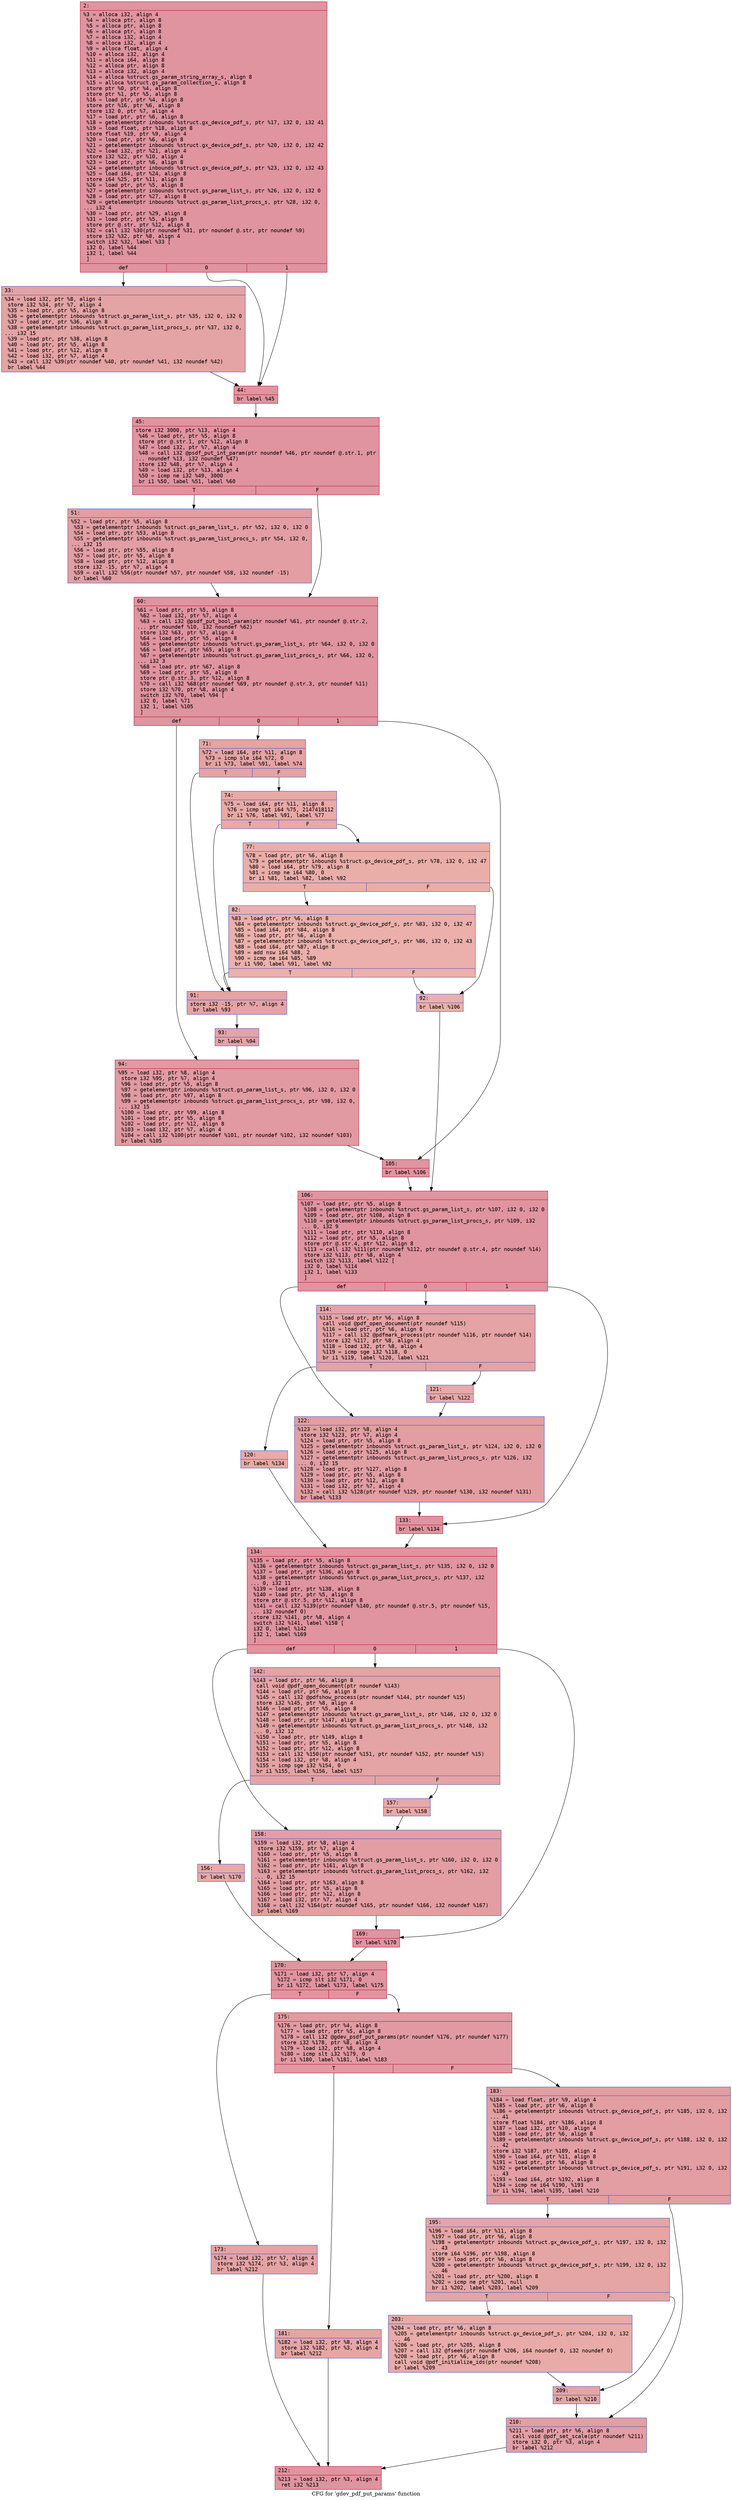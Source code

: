 digraph "CFG for 'gdev_pdf_put_params' function" {
	label="CFG for 'gdev_pdf_put_params' function";

	Node0x6000029562b0 [shape=record,color="#b70d28ff", style=filled, fillcolor="#b70d2870" fontname="Courier",label="{2:\l|  %3 = alloca i32, align 4\l  %4 = alloca ptr, align 8\l  %5 = alloca ptr, align 8\l  %6 = alloca ptr, align 8\l  %7 = alloca i32, align 4\l  %8 = alloca i32, align 4\l  %9 = alloca float, align 4\l  %10 = alloca i32, align 4\l  %11 = alloca i64, align 8\l  %12 = alloca ptr, align 8\l  %13 = alloca i32, align 4\l  %14 = alloca %struct.gs_param_string_array_s, align 8\l  %15 = alloca %struct.gs_param_collection_s, align 8\l  store ptr %0, ptr %4, align 8\l  store ptr %1, ptr %5, align 8\l  %16 = load ptr, ptr %4, align 8\l  store ptr %16, ptr %6, align 8\l  store i32 0, ptr %7, align 4\l  %17 = load ptr, ptr %6, align 8\l  %18 = getelementptr inbounds %struct.gx_device_pdf_s, ptr %17, i32 0, i32 41\l  %19 = load float, ptr %18, align 8\l  store float %19, ptr %9, align 4\l  %20 = load ptr, ptr %6, align 8\l  %21 = getelementptr inbounds %struct.gx_device_pdf_s, ptr %20, i32 0, i32 42\l  %22 = load i32, ptr %21, align 4\l  store i32 %22, ptr %10, align 4\l  %23 = load ptr, ptr %6, align 8\l  %24 = getelementptr inbounds %struct.gx_device_pdf_s, ptr %23, i32 0, i32 43\l  %25 = load i64, ptr %24, align 8\l  store i64 %25, ptr %11, align 8\l  %26 = load ptr, ptr %5, align 8\l  %27 = getelementptr inbounds %struct.gs_param_list_s, ptr %26, i32 0, i32 0\l  %28 = load ptr, ptr %27, align 8\l  %29 = getelementptr inbounds %struct.gs_param_list_procs_s, ptr %28, i32 0,\l... i32 4\l  %30 = load ptr, ptr %29, align 8\l  %31 = load ptr, ptr %5, align 8\l  store ptr @.str, ptr %12, align 8\l  %32 = call i32 %30(ptr noundef %31, ptr noundef @.str, ptr noundef %9)\l  store i32 %32, ptr %8, align 4\l  switch i32 %32, label %33 [\l    i32 0, label %44\l    i32 1, label %44\l  ]\l|{<s0>def|<s1>0|<s2>1}}"];
	Node0x6000029562b0:s0 -> Node0x600002956300[tooltip="2 -> 33\nProbability 33.33%" ];
	Node0x6000029562b0:s1 -> Node0x600002956350[tooltip="2 -> 44\nProbability 66.67%" ];
	Node0x6000029562b0:s2 -> Node0x600002956350[tooltip="2 -> 44\nProbability 66.67%" ];
	Node0x600002956300 [shape=record,color="#3d50c3ff", style=filled, fillcolor="#c32e3170" fontname="Courier",label="{33:\l|  %34 = load i32, ptr %8, align 4\l  store i32 %34, ptr %7, align 4\l  %35 = load ptr, ptr %5, align 8\l  %36 = getelementptr inbounds %struct.gs_param_list_s, ptr %35, i32 0, i32 0\l  %37 = load ptr, ptr %36, align 8\l  %38 = getelementptr inbounds %struct.gs_param_list_procs_s, ptr %37, i32 0,\l... i32 15\l  %39 = load ptr, ptr %38, align 8\l  %40 = load ptr, ptr %5, align 8\l  %41 = load ptr, ptr %12, align 8\l  %42 = load i32, ptr %7, align 4\l  %43 = call i32 %39(ptr noundef %40, ptr noundef %41, i32 noundef %42)\l  br label %44\l}"];
	Node0x600002956300 -> Node0x600002956350[tooltip="33 -> 44\nProbability 100.00%" ];
	Node0x600002956350 [shape=record,color="#b70d28ff", style=filled, fillcolor="#b70d2870" fontname="Courier",label="{44:\l|  br label %45\l}"];
	Node0x600002956350 -> Node0x6000029563a0[tooltip="44 -> 45\nProbability 100.00%" ];
	Node0x6000029563a0 [shape=record,color="#b70d28ff", style=filled, fillcolor="#b70d2870" fontname="Courier",label="{45:\l|  store i32 3000, ptr %13, align 4\l  %46 = load ptr, ptr %5, align 8\l  store ptr @.str.1, ptr %12, align 8\l  %47 = load i32, ptr %7, align 4\l  %48 = call i32 @psdf_put_int_param(ptr noundef %46, ptr noundef @.str.1, ptr\l... noundef %13, i32 noundef %47)\l  store i32 %48, ptr %7, align 4\l  %49 = load i32, ptr %13, align 4\l  %50 = icmp ne i32 %49, 3000\l  br i1 %50, label %51, label %60\l|{<s0>T|<s1>F}}"];
	Node0x6000029563a0:s0 -> Node0x6000029563f0[tooltip="45 -> 51\nProbability 50.00%" ];
	Node0x6000029563a0:s1 -> Node0x600002956440[tooltip="45 -> 60\nProbability 50.00%" ];
	Node0x6000029563f0 [shape=record,color="#3d50c3ff", style=filled, fillcolor="#be242e70" fontname="Courier",label="{51:\l|  %52 = load ptr, ptr %5, align 8\l  %53 = getelementptr inbounds %struct.gs_param_list_s, ptr %52, i32 0, i32 0\l  %54 = load ptr, ptr %53, align 8\l  %55 = getelementptr inbounds %struct.gs_param_list_procs_s, ptr %54, i32 0,\l... i32 15\l  %56 = load ptr, ptr %55, align 8\l  %57 = load ptr, ptr %5, align 8\l  %58 = load ptr, ptr %12, align 8\l  store i32 -15, ptr %7, align 4\l  %59 = call i32 %56(ptr noundef %57, ptr noundef %58, i32 noundef -15)\l  br label %60\l}"];
	Node0x6000029563f0 -> Node0x600002956440[tooltip="51 -> 60\nProbability 100.00%" ];
	Node0x600002956440 [shape=record,color="#b70d28ff", style=filled, fillcolor="#b70d2870" fontname="Courier",label="{60:\l|  %61 = load ptr, ptr %5, align 8\l  %62 = load i32, ptr %7, align 4\l  %63 = call i32 @psdf_put_bool_param(ptr noundef %61, ptr noundef @.str.2,\l... ptr noundef %10, i32 noundef %62)\l  store i32 %63, ptr %7, align 4\l  %64 = load ptr, ptr %5, align 8\l  %65 = getelementptr inbounds %struct.gs_param_list_s, ptr %64, i32 0, i32 0\l  %66 = load ptr, ptr %65, align 8\l  %67 = getelementptr inbounds %struct.gs_param_list_procs_s, ptr %66, i32 0,\l... i32 3\l  %68 = load ptr, ptr %67, align 8\l  %69 = load ptr, ptr %5, align 8\l  store ptr @.str.3, ptr %12, align 8\l  %70 = call i32 %68(ptr noundef %69, ptr noundef @.str.3, ptr noundef %11)\l  store i32 %70, ptr %8, align 4\l  switch i32 %70, label %94 [\l    i32 0, label %71\l    i32 1, label %105\l  ]\l|{<s0>def|<s1>0|<s2>1}}"];
	Node0x600002956440:s0 -> Node0x6000029566c0[tooltip="60 -> 94\nProbability 33.33%" ];
	Node0x600002956440:s1 -> Node0x600002956490[tooltip="60 -> 71\nProbability 33.33%" ];
	Node0x600002956440:s2 -> Node0x600002956710[tooltip="60 -> 105\nProbability 33.33%" ];
	Node0x600002956490 [shape=record,color="#3d50c3ff", style=filled, fillcolor="#c32e3170" fontname="Courier",label="{71:\l|  %72 = load i64, ptr %11, align 8\l  %73 = icmp sle i64 %72, 0\l  br i1 %73, label %91, label %74\l|{<s0>T|<s1>F}}"];
	Node0x600002956490:s0 -> Node0x6000029565d0[tooltip="71 -> 91\nProbability 50.00%" ];
	Node0x600002956490:s1 -> Node0x6000029564e0[tooltip="71 -> 74\nProbability 50.00%" ];
	Node0x6000029564e0 [shape=record,color="#3d50c3ff", style=filled, fillcolor="#ca3b3770" fontname="Courier",label="{74:\l|  %75 = load i64, ptr %11, align 8\l  %76 = icmp sgt i64 %75, 2147418112\l  br i1 %76, label %91, label %77\l|{<s0>T|<s1>F}}"];
	Node0x6000029564e0:s0 -> Node0x6000029565d0[tooltip="74 -> 91\nProbability 50.00%" ];
	Node0x6000029564e0:s1 -> Node0x600002956530[tooltip="74 -> 77\nProbability 50.00%" ];
	Node0x600002956530 [shape=record,color="#3d50c3ff", style=filled, fillcolor="#d0473d70" fontname="Courier",label="{77:\l|  %78 = load ptr, ptr %6, align 8\l  %79 = getelementptr inbounds %struct.gx_device_pdf_s, ptr %78, i32 0, i32 47\l  %80 = load i64, ptr %79, align 8\l  %81 = icmp ne i64 %80, 0\l  br i1 %81, label %82, label %92\l|{<s0>T|<s1>F}}"];
	Node0x600002956530:s0 -> Node0x600002956580[tooltip="77 -> 82\nProbability 62.50%" ];
	Node0x600002956530:s1 -> Node0x600002956620[tooltip="77 -> 92\nProbability 37.50%" ];
	Node0x600002956580 [shape=record,color="#3d50c3ff", style=filled, fillcolor="#d24b4070" fontname="Courier",label="{82:\l|  %83 = load ptr, ptr %6, align 8\l  %84 = getelementptr inbounds %struct.gx_device_pdf_s, ptr %83, i32 0, i32 47\l  %85 = load i64, ptr %84, align 8\l  %86 = load ptr, ptr %6, align 8\l  %87 = getelementptr inbounds %struct.gx_device_pdf_s, ptr %86, i32 0, i32 43\l  %88 = load i64, ptr %87, align 8\l  %89 = add nsw i64 %88, 2\l  %90 = icmp ne i64 %85, %89\l  br i1 %90, label %91, label %92\l|{<s0>T|<s1>F}}"];
	Node0x600002956580:s0 -> Node0x6000029565d0[tooltip="82 -> 91\nProbability 50.00%" ];
	Node0x600002956580:s1 -> Node0x600002956620[tooltip="82 -> 92\nProbability 50.00%" ];
	Node0x6000029565d0 [shape=record,color="#3d50c3ff", style=filled, fillcolor="#c32e3170" fontname="Courier",label="{91:\l|  store i32 -15, ptr %7, align 4\l  br label %93\l}"];
	Node0x6000029565d0 -> Node0x600002956670[tooltip="91 -> 93\nProbability 100.00%" ];
	Node0x600002956620 [shape=record,color="#3d50c3ff", style=filled, fillcolor="#d24b4070" fontname="Courier",label="{92:\l|  br label %106\l}"];
	Node0x600002956620 -> Node0x600002956760[tooltip="92 -> 106\nProbability 100.00%" ];
	Node0x600002956670 [shape=record,color="#3d50c3ff", style=filled, fillcolor="#c32e3170" fontname="Courier",label="{93:\l|  br label %94\l}"];
	Node0x600002956670 -> Node0x6000029566c0[tooltip="93 -> 94\nProbability 100.00%" ];
	Node0x6000029566c0 [shape=record,color="#b70d28ff", style=filled, fillcolor="#bb1b2c70" fontname="Courier",label="{94:\l|  %95 = load i32, ptr %8, align 4\l  store i32 %95, ptr %7, align 4\l  %96 = load ptr, ptr %5, align 8\l  %97 = getelementptr inbounds %struct.gs_param_list_s, ptr %96, i32 0, i32 0\l  %98 = load ptr, ptr %97, align 8\l  %99 = getelementptr inbounds %struct.gs_param_list_procs_s, ptr %98, i32 0,\l... i32 15\l  %100 = load ptr, ptr %99, align 8\l  %101 = load ptr, ptr %5, align 8\l  %102 = load ptr, ptr %12, align 8\l  %103 = load i32, ptr %7, align 4\l  %104 = call i32 %100(ptr noundef %101, ptr noundef %102, i32 noundef %103)\l  br label %105\l}"];
	Node0x6000029566c0 -> Node0x600002956710[tooltip="94 -> 105\nProbability 100.00%" ];
	Node0x600002956710 [shape=record,color="#b70d28ff", style=filled, fillcolor="#b70d2870" fontname="Courier",label="{105:\l|  br label %106\l}"];
	Node0x600002956710 -> Node0x600002956760[tooltip="105 -> 106\nProbability 100.00%" ];
	Node0x600002956760 [shape=record,color="#b70d28ff", style=filled, fillcolor="#b70d2870" fontname="Courier",label="{106:\l|  %107 = load ptr, ptr %5, align 8\l  %108 = getelementptr inbounds %struct.gs_param_list_s, ptr %107, i32 0, i32 0\l  %109 = load ptr, ptr %108, align 8\l  %110 = getelementptr inbounds %struct.gs_param_list_procs_s, ptr %109, i32\l... 0, i32 9\l  %111 = load ptr, ptr %110, align 8\l  %112 = load ptr, ptr %5, align 8\l  store ptr @.str.4, ptr %12, align 8\l  %113 = call i32 %111(ptr noundef %112, ptr noundef @.str.4, ptr noundef %14)\l  store i32 %113, ptr %8, align 4\l  switch i32 %113, label %122 [\l    i32 0, label %114\l    i32 1, label %133\l  ]\l|{<s0>def|<s1>0|<s2>1}}"];
	Node0x600002956760:s0 -> Node0x6000029568a0[tooltip="106 -> 122\nProbability 33.33%" ];
	Node0x600002956760:s1 -> Node0x6000029567b0[tooltip="106 -> 114\nProbability 33.33%" ];
	Node0x600002956760:s2 -> Node0x6000029568f0[tooltip="106 -> 133\nProbability 33.33%" ];
	Node0x6000029567b0 [shape=record,color="#3d50c3ff", style=filled, fillcolor="#c32e3170" fontname="Courier",label="{114:\l|  %115 = load ptr, ptr %6, align 8\l  call void @pdf_open_document(ptr noundef %115)\l  %116 = load ptr, ptr %6, align 8\l  %117 = call i32 @pdfmark_process(ptr noundef %116, ptr noundef %14)\l  store i32 %117, ptr %8, align 4\l  %118 = load i32, ptr %8, align 4\l  %119 = icmp sge i32 %118, 0\l  br i1 %119, label %120, label %121\l|{<s0>T|<s1>F}}"];
	Node0x6000029567b0:s0 -> Node0x600002956800[tooltip="114 -> 120\nProbability 50.00%" ];
	Node0x6000029567b0:s1 -> Node0x600002956850[tooltip="114 -> 121\nProbability 50.00%" ];
	Node0x600002956800 [shape=record,color="#3d50c3ff", style=filled, fillcolor="#ca3b3770" fontname="Courier",label="{120:\l|  br label %134\l}"];
	Node0x600002956800 -> Node0x600002956940[tooltip="120 -> 134\nProbability 100.00%" ];
	Node0x600002956850 [shape=record,color="#3d50c3ff", style=filled, fillcolor="#ca3b3770" fontname="Courier",label="{121:\l|  br label %122\l}"];
	Node0x600002956850 -> Node0x6000029568a0[tooltip="121 -> 122\nProbability 100.00%" ];
	Node0x6000029568a0 [shape=record,color="#3d50c3ff", style=filled, fillcolor="#be242e70" fontname="Courier",label="{122:\l|  %123 = load i32, ptr %8, align 4\l  store i32 %123, ptr %7, align 4\l  %124 = load ptr, ptr %5, align 8\l  %125 = getelementptr inbounds %struct.gs_param_list_s, ptr %124, i32 0, i32 0\l  %126 = load ptr, ptr %125, align 8\l  %127 = getelementptr inbounds %struct.gs_param_list_procs_s, ptr %126, i32\l... 0, i32 15\l  %128 = load ptr, ptr %127, align 8\l  %129 = load ptr, ptr %5, align 8\l  %130 = load ptr, ptr %12, align 8\l  %131 = load i32, ptr %7, align 4\l  %132 = call i32 %128(ptr noundef %129, ptr noundef %130, i32 noundef %131)\l  br label %133\l}"];
	Node0x6000029568a0 -> Node0x6000029568f0[tooltip="122 -> 133\nProbability 100.00%" ];
	Node0x6000029568f0 [shape=record,color="#b70d28ff", style=filled, fillcolor="#b70d2870" fontname="Courier",label="{133:\l|  br label %134\l}"];
	Node0x6000029568f0 -> Node0x600002956940[tooltip="133 -> 134\nProbability 100.00%" ];
	Node0x600002956940 [shape=record,color="#b70d28ff", style=filled, fillcolor="#b70d2870" fontname="Courier",label="{134:\l|  %135 = load ptr, ptr %5, align 8\l  %136 = getelementptr inbounds %struct.gs_param_list_s, ptr %135, i32 0, i32 0\l  %137 = load ptr, ptr %136, align 8\l  %138 = getelementptr inbounds %struct.gs_param_list_procs_s, ptr %137, i32\l... 0, i32 11\l  %139 = load ptr, ptr %138, align 8\l  %140 = load ptr, ptr %5, align 8\l  store ptr @.str.5, ptr %12, align 8\l  %141 = call i32 %139(ptr noundef %140, ptr noundef @.str.5, ptr noundef %15,\l... i32 noundef 0)\l  store i32 %141, ptr %8, align 4\l  switch i32 %141, label %158 [\l    i32 0, label %142\l    i32 1, label %169\l  ]\l|{<s0>def|<s1>0|<s2>1}}"];
	Node0x600002956940:s0 -> Node0x600002956a80[tooltip="134 -> 158\nProbability 33.33%" ];
	Node0x600002956940:s1 -> Node0x600002956990[tooltip="134 -> 142\nProbability 33.33%" ];
	Node0x600002956940:s2 -> Node0x600002956ad0[tooltip="134 -> 169\nProbability 33.33%" ];
	Node0x600002956990 [shape=record,color="#3d50c3ff", style=filled, fillcolor="#c32e3170" fontname="Courier",label="{142:\l|  %143 = load ptr, ptr %6, align 8\l  call void @pdf_open_document(ptr noundef %143)\l  %144 = load ptr, ptr %6, align 8\l  %145 = call i32 @pdfshow_process(ptr noundef %144, ptr noundef %15)\l  store i32 %145, ptr %8, align 4\l  %146 = load ptr, ptr %5, align 8\l  %147 = getelementptr inbounds %struct.gs_param_list_s, ptr %146, i32 0, i32 0\l  %148 = load ptr, ptr %147, align 8\l  %149 = getelementptr inbounds %struct.gs_param_list_procs_s, ptr %148, i32\l... 0, i32 12\l  %150 = load ptr, ptr %149, align 8\l  %151 = load ptr, ptr %5, align 8\l  %152 = load ptr, ptr %12, align 8\l  %153 = call i32 %150(ptr noundef %151, ptr noundef %152, ptr noundef %15)\l  %154 = load i32, ptr %8, align 4\l  %155 = icmp sge i32 %154, 0\l  br i1 %155, label %156, label %157\l|{<s0>T|<s1>F}}"];
	Node0x600002956990:s0 -> Node0x6000029569e0[tooltip="142 -> 156\nProbability 50.00%" ];
	Node0x600002956990:s1 -> Node0x600002956a30[tooltip="142 -> 157\nProbability 50.00%" ];
	Node0x6000029569e0 [shape=record,color="#3d50c3ff", style=filled, fillcolor="#ca3b3770" fontname="Courier",label="{156:\l|  br label %170\l}"];
	Node0x6000029569e0 -> Node0x600002956b20[tooltip="156 -> 170\nProbability 100.00%" ];
	Node0x600002956a30 [shape=record,color="#3d50c3ff", style=filled, fillcolor="#ca3b3770" fontname="Courier",label="{157:\l|  br label %158\l}"];
	Node0x600002956a30 -> Node0x600002956a80[tooltip="157 -> 158\nProbability 100.00%" ];
	Node0x600002956a80 [shape=record,color="#3d50c3ff", style=filled, fillcolor="#be242e70" fontname="Courier",label="{158:\l|  %159 = load i32, ptr %8, align 4\l  store i32 %159, ptr %7, align 4\l  %160 = load ptr, ptr %5, align 8\l  %161 = getelementptr inbounds %struct.gs_param_list_s, ptr %160, i32 0, i32 0\l  %162 = load ptr, ptr %161, align 8\l  %163 = getelementptr inbounds %struct.gs_param_list_procs_s, ptr %162, i32\l... 0, i32 15\l  %164 = load ptr, ptr %163, align 8\l  %165 = load ptr, ptr %5, align 8\l  %166 = load ptr, ptr %12, align 8\l  %167 = load i32, ptr %7, align 4\l  %168 = call i32 %164(ptr noundef %165, ptr noundef %166, i32 noundef %167)\l  br label %169\l}"];
	Node0x600002956a80 -> Node0x600002956ad0[tooltip="158 -> 169\nProbability 100.00%" ];
	Node0x600002956ad0 [shape=record,color="#b70d28ff", style=filled, fillcolor="#b70d2870" fontname="Courier",label="{169:\l|  br label %170\l}"];
	Node0x600002956ad0 -> Node0x600002956b20[tooltip="169 -> 170\nProbability 100.00%" ];
	Node0x600002956b20 [shape=record,color="#b70d28ff", style=filled, fillcolor="#b70d2870" fontname="Courier",label="{170:\l|  %171 = load i32, ptr %7, align 4\l  %172 = icmp slt i32 %171, 0\l  br i1 %172, label %173, label %175\l|{<s0>T|<s1>F}}"];
	Node0x600002956b20:s0 -> Node0x600002956b70[tooltip="170 -> 173\nProbability 37.50%" ];
	Node0x600002956b20:s1 -> Node0x600002956bc0[tooltip="170 -> 175\nProbability 62.50%" ];
	Node0x600002956b70 [shape=record,color="#3d50c3ff", style=filled, fillcolor="#c32e3170" fontname="Courier",label="{173:\l|  %174 = load i32, ptr %7, align 4\l  store i32 %174, ptr %3, align 4\l  br label %212\l}"];
	Node0x600002956b70 -> Node0x600002956df0[tooltip="173 -> 212\nProbability 100.00%" ];
	Node0x600002956bc0 [shape=record,color="#b70d28ff", style=filled, fillcolor="#bb1b2c70" fontname="Courier",label="{175:\l|  %176 = load ptr, ptr %4, align 8\l  %177 = load ptr, ptr %5, align 8\l  %178 = call i32 @gdev_psdf_put_params(ptr noundef %176, ptr noundef %177)\l  store i32 %178, ptr %8, align 4\l  %179 = load i32, ptr %8, align 4\l  %180 = icmp slt i32 %179, 0\l  br i1 %180, label %181, label %183\l|{<s0>T|<s1>F}}"];
	Node0x600002956bc0:s0 -> Node0x600002956c10[tooltip="175 -> 181\nProbability 37.50%" ];
	Node0x600002956bc0:s1 -> Node0x600002956c60[tooltip="175 -> 183\nProbability 62.50%" ];
	Node0x600002956c10 [shape=record,color="#3d50c3ff", style=filled, fillcolor="#c5333470" fontname="Courier",label="{181:\l|  %182 = load i32, ptr %8, align 4\l  store i32 %182, ptr %3, align 4\l  br label %212\l}"];
	Node0x600002956c10 -> Node0x600002956df0[tooltip="181 -> 212\nProbability 100.00%" ];
	Node0x600002956c60 [shape=record,color="#3d50c3ff", style=filled, fillcolor="#be242e70" fontname="Courier",label="{183:\l|  %184 = load float, ptr %9, align 4\l  %185 = load ptr, ptr %6, align 8\l  %186 = getelementptr inbounds %struct.gx_device_pdf_s, ptr %185, i32 0, i32\l... 41\l  store float %184, ptr %186, align 8\l  %187 = load i32, ptr %10, align 4\l  %188 = load ptr, ptr %6, align 8\l  %189 = getelementptr inbounds %struct.gx_device_pdf_s, ptr %188, i32 0, i32\l... 42\l  store i32 %187, ptr %189, align 4\l  %190 = load i64, ptr %11, align 8\l  %191 = load ptr, ptr %6, align 8\l  %192 = getelementptr inbounds %struct.gx_device_pdf_s, ptr %191, i32 0, i32\l... 43\l  %193 = load i64, ptr %192, align 8\l  %194 = icmp ne i64 %190, %193\l  br i1 %194, label %195, label %210\l|{<s0>T|<s1>F}}"];
	Node0x600002956c60:s0 -> Node0x600002956cb0[tooltip="183 -> 195\nProbability 50.00%" ];
	Node0x600002956c60:s1 -> Node0x600002956da0[tooltip="183 -> 210\nProbability 50.00%" ];
	Node0x600002956cb0 [shape=record,color="#3d50c3ff", style=filled, fillcolor="#c5333470" fontname="Courier",label="{195:\l|  %196 = load i64, ptr %11, align 8\l  %197 = load ptr, ptr %6, align 8\l  %198 = getelementptr inbounds %struct.gx_device_pdf_s, ptr %197, i32 0, i32\l... 43\l  store i64 %196, ptr %198, align 8\l  %199 = load ptr, ptr %6, align 8\l  %200 = getelementptr inbounds %struct.gx_device_pdf_s, ptr %199, i32 0, i32\l... 46\l  %201 = load ptr, ptr %200, align 8\l  %202 = icmp ne ptr %201, null\l  br i1 %202, label %203, label %209\l|{<s0>T|<s1>F}}"];
	Node0x600002956cb0:s0 -> Node0x600002956d00[tooltip="195 -> 203\nProbability 62.50%" ];
	Node0x600002956cb0:s1 -> Node0x600002956d50[tooltip="195 -> 209\nProbability 37.50%" ];
	Node0x600002956d00 [shape=record,color="#3d50c3ff", style=filled, fillcolor="#cc403a70" fontname="Courier",label="{203:\l|  %204 = load ptr, ptr %6, align 8\l  %205 = getelementptr inbounds %struct.gx_device_pdf_s, ptr %204, i32 0, i32\l... 46\l  %206 = load ptr, ptr %205, align 8\l  %207 = call i32 @fseek(ptr noundef %206, i64 noundef 0, i32 noundef 0)\l  %208 = load ptr, ptr %6, align 8\l  call void @pdf_initialize_ids(ptr noundef %208)\l  br label %209\l}"];
	Node0x600002956d00 -> Node0x600002956d50[tooltip="203 -> 209\nProbability 100.00%" ];
	Node0x600002956d50 [shape=record,color="#3d50c3ff", style=filled, fillcolor="#c5333470" fontname="Courier",label="{209:\l|  br label %210\l}"];
	Node0x600002956d50 -> Node0x600002956da0[tooltip="209 -> 210\nProbability 100.00%" ];
	Node0x600002956da0 [shape=record,color="#3d50c3ff", style=filled, fillcolor="#be242e70" fontname="Courier",label="{210:\l|  %211 = load ptr, ptr %6, align 8\l  call void @pdf_set_scale(ptr noundef %211)\l  store i32 0, ptr %3, align 4\l  br label %212\l}"];
	Node0x600002956da0 -> Node0x600002956df0[tooltip="210 -> 212\nProbability 100.00%" ];
	Node0x600002956df0 [shape=record,color="#b70d28ff", style=filled, fillcolor="#b70d2870" fontname="Courier",label="{212:\l|  %213 = load i32, ptr %3, align 4\l  ret i32 %213\l}"];
}
